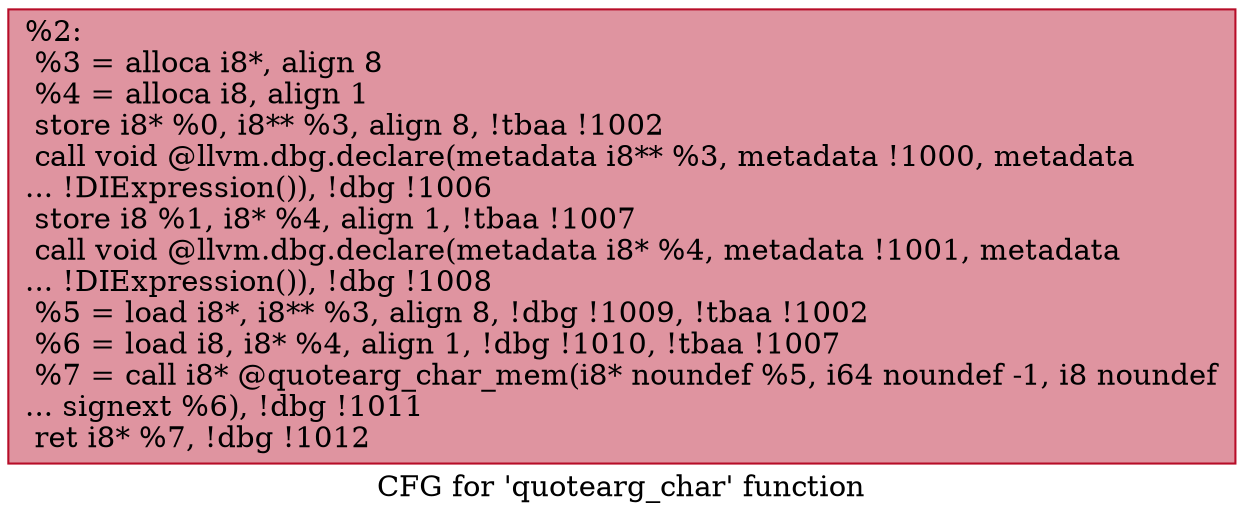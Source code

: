 digraph "CFG for 'quotearg_char' function" {
	label="CFG for 'quotearg_char' function";

	Node0x2303540 [shape=record,color="#b70d28ff", style=filled, fillcolor="#b70d2870",label="{%2:\l  %3 = alloca i8*, align 8\l  %4 = alloca i8, align 1\l  store i8* %0, i8** %3, align 8, !tbaa !1002\l  call void @llvm.dbg.declare(metadata i8** %3, metadata !1000, metadata\l... !DIExpression()), !dbg !1006\l  store i8 %1, i8* %4, align 1, !tbaa !1007\l  call void @llvm.dbg.declare(metadata i8* %4, metadata !1001, metadata\l... !DIExpression()), !dbg !1008\l  %5 = load i8*, i8** %3, align 8, !dbg !1009, !tbaa !1002\l  %6 = load i8, i8* %4, align 1, !dbg !1010, !tbaa !1007\l  %7 = call i8* @quotearg_char_mem(i8* noundef %5, i64 noundef -1, i8 noundef\l... signext %6), !dbg !1011\l  ret i8* %7, !dbg !1012\l}"];
}
